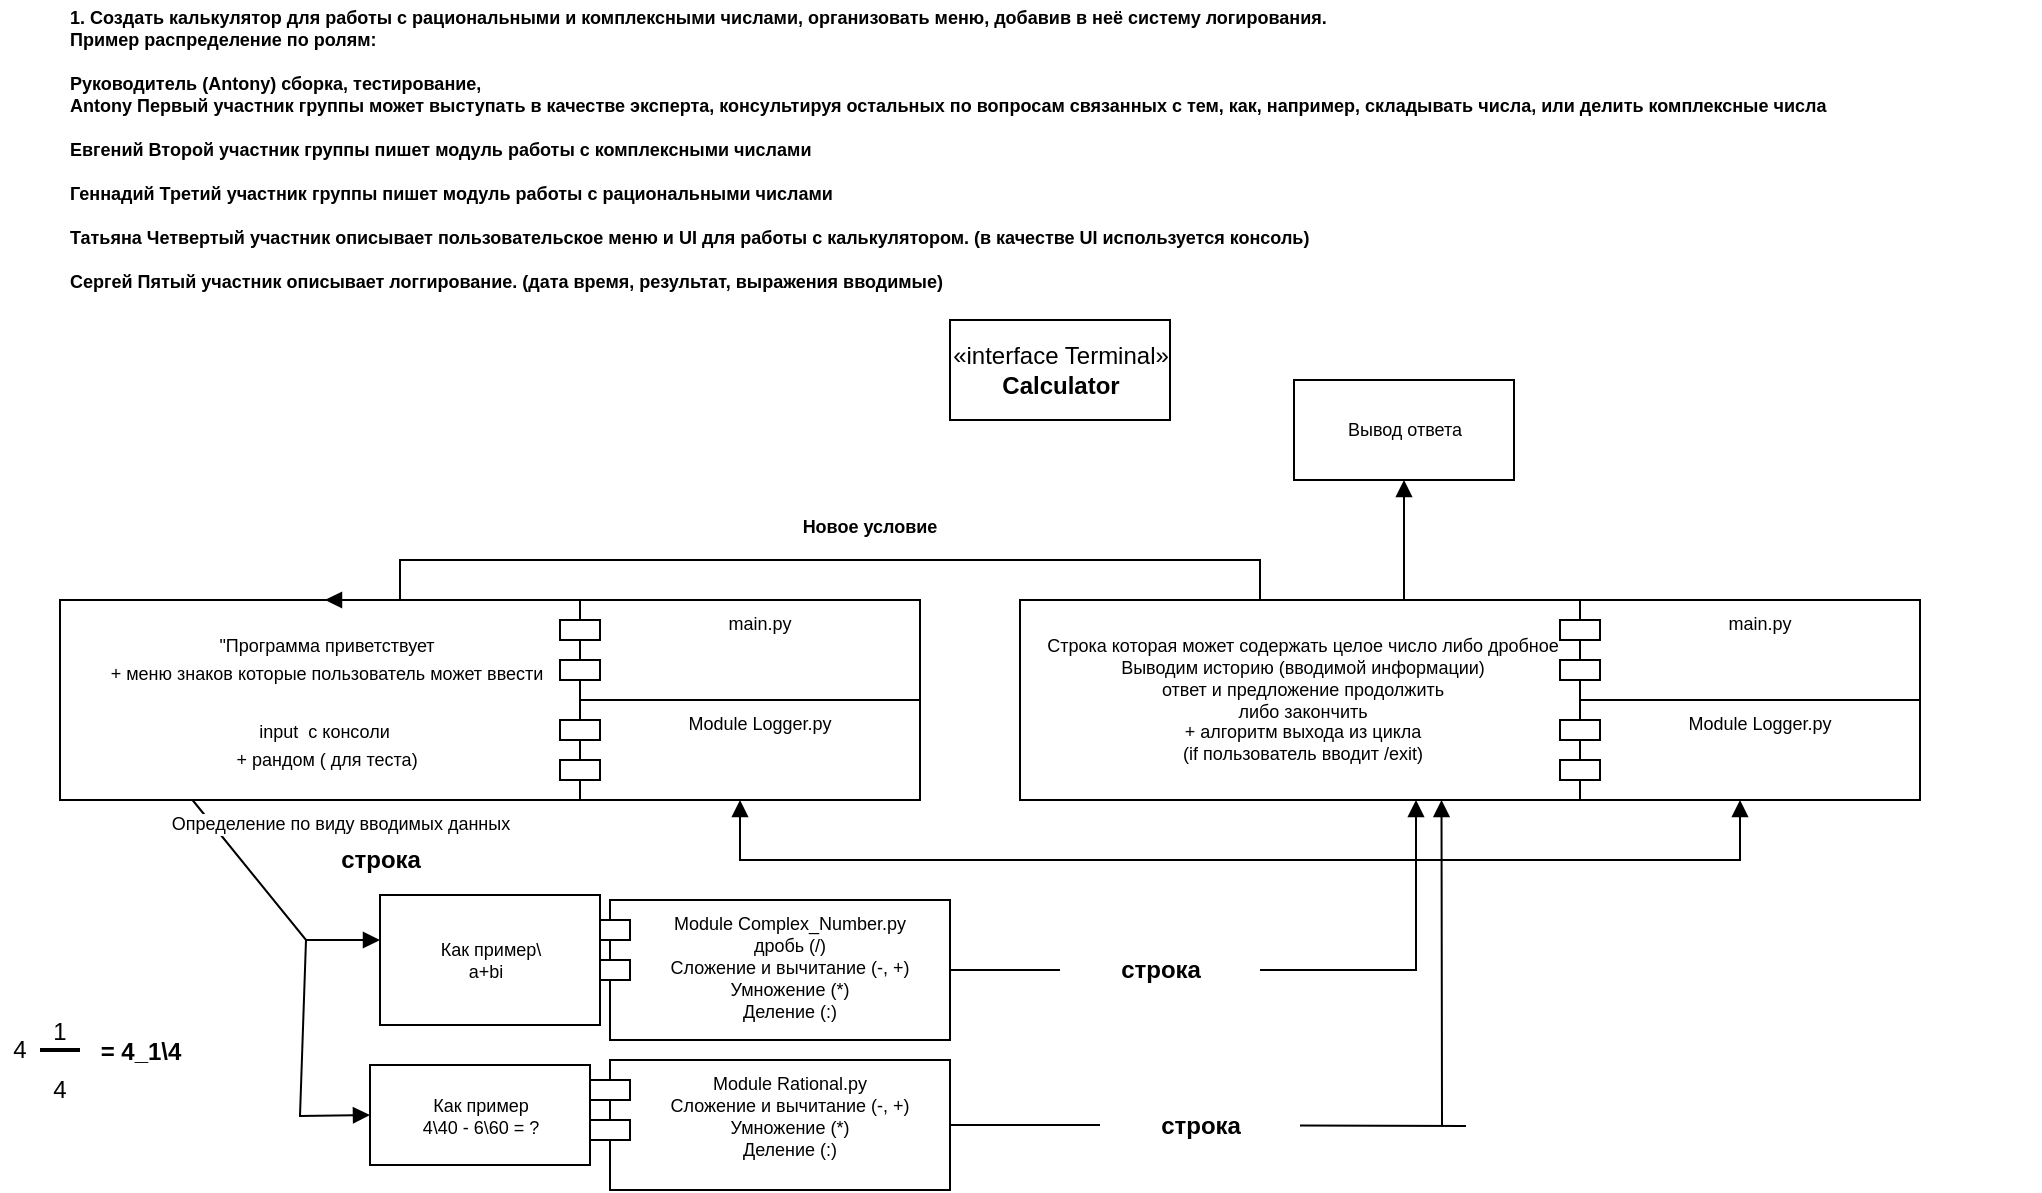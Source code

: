 <mxfile>
    <diagram id="GUgzIVMnp3jkrsO2qqFV" name="Страница 1">
        <mxGraphModel dx="680" dy="1521" grid="1" gridSize="10" guides="1" tooltips="1" connect="1" arrows="1" fold="1" page="1" pageScale="1" pageWidth="827" pageHeight="1169" math="0" shadow="0">
            <root>
                <mxCell id="0"/>
                <mxCell id="1" parent="0"/>
                <mxCell id="6buULSpLYs9w62zqvoPo-1" value="«interface Terminal»&lt;br&gt;&lt;b&gt;Calculator&lt;/b&gt;" style="html=1;" parent="1" vertex="1">
                    <mxGeometry x="545" y="50" width="110" height="50" as="geometry"/>
                </mxCell>
                <mxCell id="6buULSpLYs9w62zqvoPo-2" value="&lt;font style=&quot;font-size: 9px;&quot;&gt;&quot;Программа приветствует &lt;br&gt;+ меню знаков которые пользователь может ввести&lt;br&gt;&lt;br&gt;input&amp;nbsp; с консоли&amp;nbsp;&lt;br&gt;+ рандом ( для теста)&lt;/font&gt;" style="html=1;" parent="1" vertex="1">
                    <mxGeometry x="100" y="190" width="265" height="100" as="geometry"/>
                </mxCell>
                <mxCell id="6buULSpLYs9w62zqvoPo-3" value="1. Создать калькулятор для работы с рациональными и комплексными числами, организовать меню, добавив в неё систему логирования.&#10;Пример распределение по ролям: &#10;&#10;Руководитель (Antony) сборка, тестирование, &#10;Antony Первый участник группы может выступать в качестве эксперта, консультируя остальных по вопросам связанных с тем, как, например, складывать числа, или делить комплексные числа&#10;&#10;Евгений Второй участник группы пишет модуль работы с комплексными числами&#10;&#10;Геннадий Третий участник группы пишет модуль работы с рациональными числами&#10;&#10;Татьяна Четвертый участник описывает пользовательское меню и UI для работы с калькулятором. (в качестве UI используется консоль)&#10;&#10;Сергей Пятый участник описывает логгирование. (дата время, результат, выражения вводимые)" style="text;align=left;fontStyle=1;verticalAlign=middle;spacingLeft=3;spacingRight=3;strokeColor=none;rotatable=0;points=[[0,0.5],[1,0.5]];portConstraint=eastwest;fontSize=9;" parent="1" vertex="1">
                    <mxGeometry x="100" y="-110" width="990" height="149" as="geometry"/>
                </mxCell>
                <mxCell id="6buULSpLYs9w62zqvoPo-4" value="Module Logger.py" style="shape=module;align=left;spacingLeft=20;align=center;verticalAlign=top;fontSize=9;" parent="1" vertex="1">
                    <mxGeometry x="350" y="240" width="180" height="50" as="geometry"/>
                </mxCell>
                <mxCell id="6buULSpLYs9w62zqvoPo-5" value="main.py" style="shape=module;align=left;spacingLeft=20;align=center;verticalAlign=top;fontSize=9;" parent="1" vertex="1">
                    <mxGeometry x="350" y="190" width="180" height="50" as="geometry"/>
                </mxCell>
                <mxCell id="6buULSpLYs9w62zqvoPo-6" value="Module Complex_Number.py &#10;дробь (/)&#10;Сложение и вычитание (-, +)&#10;Умножение (*)&#10;Деление (:)" style="shape=module;align=left;spacingLeft=20;align=center;verticalAlign=top;fontSize=9;" parent="1" vertex="1">
                    <mxGeometry x="365" y="340" width="180" height="70" as="geometry"/>
                </mxCell>
                <mxCell id="6buULSpLYs9w62zqvoPo-7" value="Module Rational.py&#10;Сложение и вычитание (-, +)&#10;Умножение (*)&#10;Деление (:)" style="shape=module;align=left;spacingLeft=20;align=center;verticalAlign=top;fontSize=9;" parent="1" vertex="1">
                    <mxGeometry x="365" y="420" width="180" height="65" as="geometry"/>
                </mxCell>
                <mxCell id="6buULSpLYs9w62zqvoPo-8" value="Как пример&lt;br&gt;4\40 - 6\60 = ?" style="html=1;fontSize=9;" parent="1" vertex="1">
                    <mxGeometry x="255" y="422.5" width="110" height="50" as="geometry"/>
                </mxCell>
                <mxCell id="6buULSpLYs9w62zqvoPo-9" value="Как пример\&lt;br&gt;a+bi&amp;nbsp;&amp;nbsp;" style="html=1;fontSize=9;" parent="1" vertex="1">
                    <mxGeometry x="260" y="337.5" width="110" height="65" as="geometry"/>
                </mxCell>
                <mxCell id="6buULSpLYs9w62zqvoPo-10" value="Определение по виду вводимых данных" style="html=1;verticalAlign=bottom;endArrow=block;rounded=0;fontSize=9;exitX=0.25;exitY=1;exitDx=0;exitDy=0;" parent="1" source="6buULSpLYs9w62zqvoPo-2" edge="1">
                    <mxGeometry x="-0.025" y="45" width="80" relative="1" as="geometry">
                        <mxPoint x="170" y="342.66" as="sourcePoint"/>
                        <mxPoint x="260.0" y="360" as="targetPoint"/>
                        <Array as="points">
                            <mxPoint x="223" y="360"/>
                        </Array>
                        <mxPoint as="offset"/>
                    </mxGeometry>
                </mxCell>
                <mxCell id="6buULSpLYs9w62zqvoPo-11" value="" style="html=1;verticalAlign=bottom;endArrow=block;rounded=0;fontSize=9;entryX=0;entryY=0.5;entryDx=0;entryDy=0;" parent="1" edge="1" target="6buULSpLYs9w62zqvoPo-8">
                    <mxGeometry width="80" relative="1" as="geometry">
                        <mxPoint x="223" y="360" as="sourcePoint"/>
                        <mxPoint x="263" y="418.66" as="targetPoint"/>
                        <Array as="points">
                            <mxPoint x="220" y="448"/>
                        </Array>
                    </mxGeometry>
                </mxCell>
                <mxCell id="6buULSpLYs9w62zqvoPo-12" value="" style="html=1;verticalAlign=bottom;endArrow=block;rounded=0;fontSize=9;entryX=0.75;entryY=1;entryDx=0;entryDy=0;startArrow=none;" parent="1" source="6buULSpLYs9w62zqvoPo-25" target="6buULSpLYs9w62zqvoPo-13" edge="1">
                    <mxGeometry width="80" relative="1" as="geometry">
                        <mxPoint x="545" y="404.66" as="sourcePoint"/>
                        <mxPoint x="778" y="300" as="targetPoint"/>
                        <Array as="points">
                            <mxPoint x="803" y="453"/>
                            <mxPoint x="791" y="453"/>
                        </Array>
                    </mxGeometry>
                </mxCell>
                <mxCell id="6buULSpLYs9w62zqvoPo-13" value="Строка которая может содержать целое число либо дробное&lt;br&gt;Выводим историю (вводимой информации)&lt;br&gt;ответ и предложение продолжить &lt;br&gt;либо закончить&lt;br&gt;+ алгоритм выхода из цикла &lt;br&gt;(if пользователь вводит /exit)" style="html=1;fontSize=9;" parent="1" vertex="1">
                    <mxGeometry x="580" y="190" width="281" height="100" as="geometry"/>
                </mxCell>
                <mxCell id="6buULSpLYs9w62zqvoPo-14" value="main.py" style="shape=module;align=left;spacingLeft=20;align=center;verticalAlign=top;fontSize=9;" parent="1" vertex="1">
                    <mxGeometry x="850" y="190" width="180" height="50" as="geometry"/>
                </mxCell>
                <mxCell id="6buULSpLYs9w62zqvoPo-15" value="Module Logger.py" style="shape=module;align=left;spacingLeft=20;align=center;verticalAlign=top;fontSize=9;" parent="1" vertex="1">
                    <mxGeometry x="850" y="240" width="180" height="50" as="geometry"/>
                </mxCell>
                <mxCell id="6buULSpLYs9w62zqvoPo-16" value="" style="html=1;verticalAlign=bottom;endArrow=block;rounded=0;fontSize=9;exitX=1;exitY=0.5;exitDx=0;exitDy=0;startArrow=none;" parent="1" source="6buULSpLYs9w62zqvoPo-23" edge="1">
                    <mxGeometry width="80" relative="1" as="geometry">
                        <mxPoint x="545.0" y="344.76" as="sourcePoint"/>
                        <mxPoint x="778" y="290" as="targetPoint"/>
                        <Array as="points">
                            <mxPoint x="778" y="375"/>
                        </Array>
                    </mxGeometry>
                </mxCell>
                <mxCell id="6buULSpLYs9w62zqvoPo-17" value="" style="endArrow=block;startArrow=block;endFill=1;startFill=1;html=1;rounded=0;fontSize=9;exitX=0.5;exitY=1;exitDx=0;exitDy=0;entryX=0.5;entryY=1;entryDx=0;entryDy=0;" parent="1" source="6buULSpLYs9w62zqvoPo-4" target="6buULSpLYs9w62zqvoPo-15" edge="1">
                    <mxGeometry width="160" relative="1" as="geometry">
                        <mxPoint x="430" y="320" as="sourcePoint"/>
                        <mxPoint x="970" y="320" as="targetPoint"/>
                        <Array as="points">
                            <mxPoint x="440" y="320"/>
                            <mxPoint x="940" y="320"/>
                        </Array>
                    </mxGeometry>
                </mxCell>
                <mxCell id="6buULSpLYs9w62zqvoPo-18" value="" style="endArrow=block;endFill=1;html=1;edgeStyle=orthogonalEdgeStyle;align=left;verticalAlign=top;rounded=0;fontSize=9;entryX=0.5;entryY=0;entryDx=0;entryDy=0;" parent="1" target="6buULSpLYs9w62zqvoPo-2" edge="1">
                    <mxGeometry x="-1" relative="1" as="geometry">
                        <mxPoint x="770" y="190" as="sourcePoint"/>
                        <mxPoint x="710" y="200" as="targetPoint"/>
                        <Array as="points">
                            <mxPoint x="700" y="190"/>
                            <mxPoint x="700" y="170"/>
                            <mxPoint x="270" y="170"/>
                        </Array>
                    </mxGeometry>
                </mxCell>
                <mxCell id="6buULSpLYs9w62zqvoPo-19" value="Новое условие" style="text;align=center;fontStyle=1;verticalAlign=middle;spacingLeft=3;spacingRight=3;strokeColor=none;rotatable=0;points=[[0,0.5],[1,0.5]];portConstraint=eastwest;fontSize=9;" parent="1" vertex="1">
                    <mxGeometry x="465" y="140" width="80" height="26" as="geometry"/>
                </mxCell>
                <mxCell id="6buULSpLYs9w62zqvoPo-20" value="Вывод ответа" style="html=1;fontSize=9;" parent="1" vertex="1">
                    <mxGeometry x="717" y="80" width="110" height="50" as="geometry"/>
                </mxCell>
                <mxCell id="6buULSpLYs9w62zqvoPo-21" value="" style="endArrow=block;endFill=1;html=1;edgeStyle=orthogonalEdgeStyle;align=left;verticalAlign=top;rounded=0;fontSize=9;entryX=0.5;entryY=1;entryDx=0;entryDy=0;" parent="1" target="6buULSpLYs9w62zqvoPo-20" edge="1">
                    <mxGeometry x="-1" relative="1" as="geometry">
                        <mxPoint x="772" y="190" as="sourcePoint"/>
                        <mxPoint x="910" y="160" as="targetPoint"/>
                        <Array as="points">
                            <mxPoint x="772" y="150"/>
                            <mxPoint x="772" y="150"/>
                        </Array>
                    </mxGeometry>
                </mxCell>
                <mxCell id="6buULSpLYs9w62zqvoPo-23" value="строка" style="text;strokeColor=none;fillColor=none;html=1;fontSize=12;fontStyle=1;verticalAlign=middle;align=center;" parent="1" vertex="1">
                    <mxGeometry x="600" y="365" width="100" height="20" as="geometry"/>
                </mxCell>
                <mxCell id="6buULSpLYs9w62zqvoPo-24" value="" style="html=1;verticalAlign=bottom;endArrow=none;rounded=0;fontSize=9;exitX=1;exitY=0.5;exitDx=0;exitDy=0;" parent="1" source="6buULSpLYs9w62zqvoPo-6" target="6buULSpLYs9w62zqvoPo-23" edge="1">
                    <mxGeometry width="80" relative="1" as="geometry">
                        <mxPoint x="545.0" y="368" as="sourcePoint"/>
                        <mxPoint x="778.0" y="290" as="targetPoint"/>
                        <Array as="points"/>
                    </mxGeometry>
                </mxCell>
                <mxCell id="6buULSpLYs9w62zqvoPo-25" value="строка" style="text;strokeColor=none;fillColor=none;html=1;fontSize=12;fontStyle=1;verticalAlign=middle;align=center;" parent="1" vertex="1">
                    <mxGeometry x="620" y="442.5" width="100" height="20" as="geometry"/>
                </mxCell>
                <mxCell id="6buULSpLYs9w62zqvoPo-26" value="" style="html=1;verticalAlign=bottom;endArrow=none;rounded=0;fontSize=9;entryX=0;entryY=0.5;entryDx=0;entryDy=0;" parent="1" source="6buULSpLYs9w62zqvoPo-7" target="6buULSpLYs9w62zqvoPo-25" edge="1">
                    <mxGeometry width="80" relative="1" as="geometry">
                        <mxPoint x="545.0" y="452.629" as="sourcePoint"/>
                        <mxPoint x="790.75" y="290" as="targetPoint"/>
                        <Array as="points"/>
                    </mxGeometry>
                </mxCell>
                <mxCell id="6buULSpLYs9w62zqvoPo-27" value="строка" style="text;strokeColor=none;fillColor=none;html=1;fontSize=12;fontStyle=1;verticalAlign=middle;align=center;" parent="1" vertex="1">
                    <mxGeometry x="210" y="310" width="100" height="20" as="geometry"/>
                </mxCell>
                <mxCell id="6buULSpLYs9w62zqvoPo-28" value="4" style="text;html=1;strokeColor=none;fillColor=none;align=center;verticalAlign=middle;whiteSpace=wrap;rounded=0;fontSize=12;" parent="1" vertex="1">
                    <mxGeometry x="70" y="402.5" width="20" height="25" as="geometry"/>
                </mxCell>
                <mxCell id="6buULSpLYs9w62zqvoPo-29" value="" style="line;strokeWidth=2;html=1;fontSize=12;" parent="1" vertex="1">
                    <mxGeometry x="90" y="410" width="20" height="10" as="geometry"/>
                </mxCell>
                <mxCell id="6buULSpLYs9w62zqvoPo-30" value="1" style="text;html=1;strokeColor=none;fillColor=none;align=center;verticalAlign=middle;whiteSpace=wrap;rounded=0;fontSize=12;" parent="1" vertex="1">
                    <mxGeometry x="90" y="393" width="20" height="25" as="geometry"/>
                </mxCell>
                <mxCell id="6buULSpLYs9w62zqvoPo-31" value="4" style="text;html=1;strokeColor=none;fillColor=none;align=center;verticalAlign=middle;whiteSpace=wrap;rounded=0;fontSize=12;" parent="1" vertex="1">
                    <mxGeometry x="90" y="422.5" width="20" height="25" as="geometry"/>
                </mxCell>
                <mxCell id="6buULSpLYs9w62zqvoPo-32" value="&lt;font style=&quot;font-size: 12px;&quot;&gt;= 4_1\4&lt;/font&gt;" style="text;strokeColor=none;fillColor=none;html=1;fontSize=24;fontStyle=1;verticalAlign=middle;align=center;" parent="1" vertex="1">
                    <mxGeometry x="90" y="390" width="100" height="43" as="geometry"/>
                </mxCell>
            </root>
        </mxGraphModel>
    </diagram>
</mxfile>